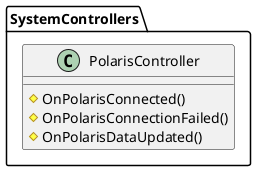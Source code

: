 @startuml PolarisController

package SystemControllers
{

class PolarisController
{
    #OnPolarisConnected()
    #OnPolarisConnectionFailed()
    #OnPolarisDataUpdated()
}

}

@enduml
